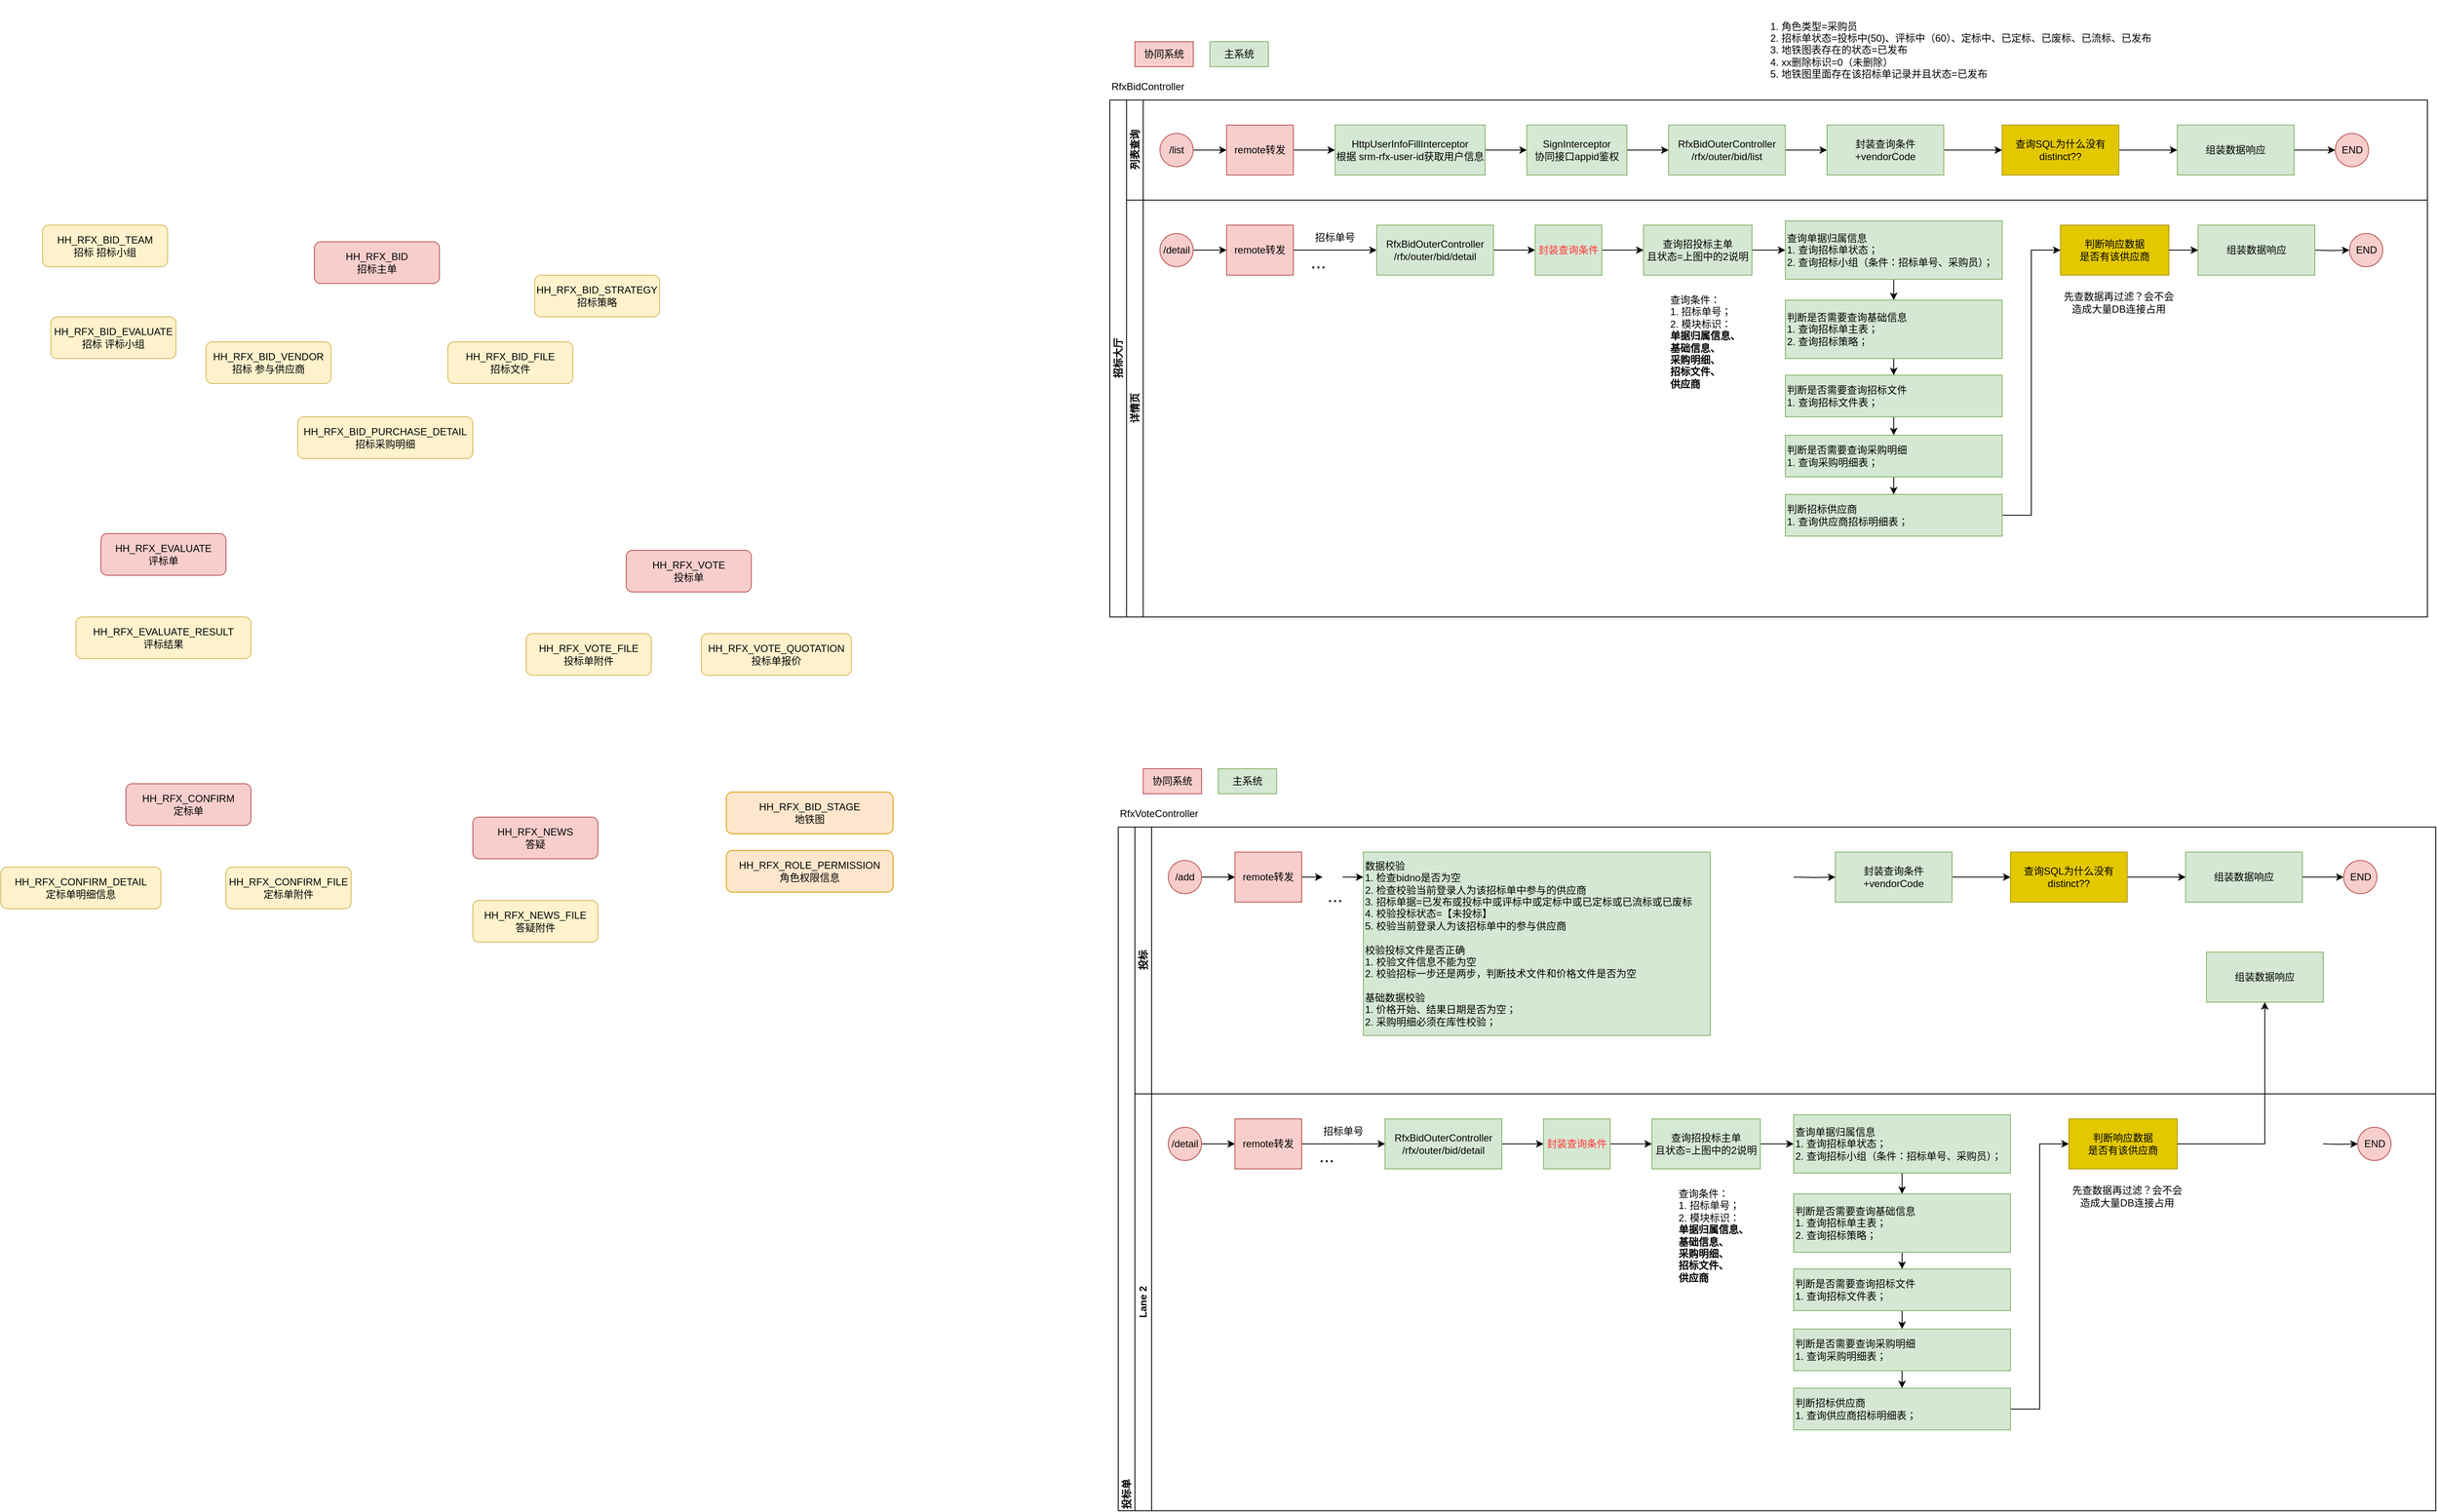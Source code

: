 <mxfile version="24.8.6">
  <diagram id="prtHgNgQTEPvFCAcTncT" name="Page-1">
    <mxGraphModel dx="2631" dy="569" grid="1" gridSize="10" guides="1" tooltips="1" connect="1" arrows="1" fold="1" page="1" pageScale="1" pageWidth="827" pageHeight="1169" math="0" shadow="0">
      <root>
        <mxCell id="0" />
        <mxCell id="1" parent="0" />
        <mxCell id="dNxyNK7c78bLwvsdeMH5-19" value="招标大厅" style="swimlane;html=1;childLayout=stackLayout;resizeParent=1;resizeParentMax=0;horizontal=0;startSize=20;horizontalStack=0;" parent="1" vertex="1">
          <mxGeometry x="120" y="120" width="1580" height="620" as="geometry" />
        </mxCell>
        <mxCell id="dNxyNK7c78bLwvsdeMH5-20" value="列表查询" style="swimlane;html=1;startSize=20;horizontal=0;align=center;" parent="dNxyNK7c78bLwvsdeMH5-19" vertex="1">
          <mxGeometry x="20" width="1560" height="120" as="geometry" />
        </mxCell>
        <mxCell id="dNxyNK7c78bLwvsdeMH5-25" value="" style="edgeStyle=orthogonalEdgeStyle;rounded=0;orthogonalLoop=1;jettySize=auto;html=1;" parent="dNxyNK7c78bLwvsdeMH5-20" source="dNxyNK7c78bLwvsdeMH5-23" target="dNxyNK7c78bLwvsdeMH5-24" edge="1">
          <mxGeometry relative="1" as="geometry" />
        </mxCell>
        <mxCell id="dNxyNK7c78bLwvsdeMH5-23" value="/list" style="ellipse;whiteSpace=wrap;html=1;fillColor=#f8cecc;strokeColor=#b85450;" parent="dNxyNK7c78bLwvsdeMH5-20" vertex="1">
          <mxGeometry x="40" y="40" width="40" height="40" as="geometry" />
        </mxCell>
        <mxCell id="eU4avIr93L6JoO_hdqMd-41" value="" style="edgeStyle=orthogonalEdgeStyle;rounded=0;orthogonalLoop=1;jettySize=auto;html=1;" edge="1" parent="dNxyNK7c78bLwvsdeMH5-20" source="dNxyNK7c78bLwvsdeMH5-24" target="eU4avIr93L6JoO_hdqMd-8">
          <mxGeometry relative="1" as="geometry" />
        </mxCell>
        <mxCell id="dNxyNK7c78bLwvsdeMH5-24" value="remote转发" style="rounded=0;whiteSpace=wrap;html=1;fontFamily=Helvetica;fontSize=12;align=center;fillColor=#f8cecc;strokeColor=#b85450;" parent="dNxyNK7c78bLwvsdeMH5-20" vertex="1">
          <mxGeometry x="120" y="30" width="80" height="60" as="geometry" />
        </mxCell>
        <mxCell id="eU4avIr93L6JoO_hdqMd-43" value="" style="edgeStyle=orthogonalEdgeStyle;rounded=0;orthogonalLoop=1;jettySize=auto;html=1;" edge="1" parent="dNxyNK7c78bLwvsdeMH5-20" source="dNxyNK7c78bLwvsdeMH5-30" target="eU4avIr93L6JoO_hdqMd-7">
          <mxGeometry relative="1" as="geometry" />
        </mxCell>
        <mxCell id="dNxyNK7c78bLwvsdeMH5-30" value="SignInterceptor&lt;div&gt;协同接口appid鉴权&lt;/div&gt;" style="rounded=0;html=1;fontFamily=Helvetica;fontSize=12;align=center;fillColor=#d5e8d4;strokeColor=#82b366;whiteSpace=wrap;" parent="dNxyNK7c78bLwvsdeMH5-20" vertex="1">
          <mxGeometry x="480" y="30" width="120" height="60" as="geometry" />
        </mxCell>
        <mxCell id="eU4avIr93L6JoO_hdqMd-42" value="" style="edgeStyle=orthogonalEdgeStyle;rounded=0;orthogonalLoop=1;jettySize=auto;html=1;" edge="1" parent="dNxyNK7c78bLwvsdeMH5-20" source="eU4avIr93L6JoO_hdqMd-8" target="dNxyNK7c78bLwvsdeMH5-30">
          <mxGeometry relative="1" as="geometry" />
        </mxCell>
        <mxCell id="eU4avIr93L6JoO_hdqMd-8" value="HttpUserInfoFillInterceptor&lt;br&gt;根据 srm-rfx-user-id获取用户信息" style="rounded=0;html=1;fontFamily=Helvetica;fontSize=12;align=center;fillColor=#d5e8d4;strokeColor=#82b366;whiteSpace=wrap;" vertex="1" parent="dNxyNK7c78bLwvsdeMH5-20">
          <mxGeometry x="250" y="30" width="180" height="60" as="geometry" />
        </mxCell>
        <mxCell id="eU4avIr93L6JoO_hdqMd-44" value="" style="edgeStyle=orthogonalEdgeStyle;rounded=0;orthogonalLoop=1;jettySize=auto;html=1;" edge="1" parent="dNxyNK7c78bLwvsdeMH5-20" source="eU4avIr93L6JoO_hdqMd-7" target="eU4avIr93L6JoO_hdqMd-37">
          <mxGeometry relative="1" as="geometry" />
        </mxCell>
        <mxCell id="eU4avIr93L6JoO_hdqMd-7" value="&lt;div&gt;RfxBidOuterController&lt;br&gt;&lt;/div&gt;/rfx/outer&lt;span style=&quot;background-color: initial;&quot;&gt;/bid/list&lt;/span&gt;" style="rounded=0;html=1;fontFamily=Helvetica;fontSize=12;align=center;fillColor=#d5e8d4;strokeColor=#82b366;whiteSpace=wrap;" vertex="1" parent="dNxyNK7c78bLwvsdeMH5-20">
          <mxGeometry x="650" y="30" width="140" height="60" as="geometry" />
        </mxCell>
        <mxCell id="eU4avIr93L6JoO_hdqMd-76" value="" style="edgeStyle=orthogonalEdgeStyle;rounded=0;orthogonalLoop=1;jettySize=auto;html=1;" edge="1" parent="dNxyNK7c78bLwvsdeMH5-20" source="eU4avIr93L6JoO_hdqMd-37" target="eU4avIr93L6JoO_hdqMd-75">
          <mxGeometry relative="1" as="geometry" />
        </mxCell>
        <mxCell id="eU4avIr93L6JoO_hdqMd-37" value="封装查询条件+vendorCode" style="rounded=0;html=1;fontFamily=Helvetica;fontSize=12;align=center;fillColor=#d5e8d4;strokeColor=#82b366;whiteSpace=wrap;" vertex="1" parent="dNxyNK7c78bLwvsdeMH5-20">
          <mxGeometry x="840" y="30" width="140" height="60" as="geometry" />
        </mxCell>
        <mxCell id="eU4avIr93L6JoO_hdqMd-47" value="" style="edgeStyle=orthogonalEdgeStyle;rounded=0;orthogonalLoop=1;jettySize=auto;html=1;" edge="1" parent="dNxyNK7c78bLwvsdeMH5-20" source="eU4avIr93L6JoO_hdqMd-40" target="eU4avIr93L6JoO_hdqMd-46">
          <mxGeometry relative="1" as="geometry" />
        </mxCell>
        <mxCell id="eU4avIr93L6JoO_hdqMd-40" value="组装数据响应" style="rounded=0;html=1;fontFamily=Helvetica;fontSize=12;align=center;fillColor=#d5e8d4;strokeColor=#82b366;whiteSpace=wrap;" vertex="1" parent="dNxyNK7c78bLwvsdeMH5-20">
          <mxGeometry x="1260" y="30" width="140" height="60" as="geometry" />
        </mxCell>
        <mxCell id="eU4avIr93L6JoO_hdqMd-46" value="END" style="ellipse;whiteSpace=wrap;html=1;fillColor=#f8cecc;strokeColor=#b85450;" vertex="1" parent="dNxyNK7c78bLwvsdeMH5-20">
          <mxGeometry x="1449.5" y="40" width="40" height="40" as="geometry" />
        </mxCell>
        <mxCell id="eU4avIr93L6JoO_hdqMd-77" value="" style="edgeStyle=orthogonalEdgeStyle;rounded=0;orthogonalLoop=1;jettySize=auto;html=1;" edge="1" parent="dNxyNK7c78bLwvsdeMH5-20" source="eU4avIr93L6JoO_hdqMd-75" target="eU4avIr93L6JoO_hdqMd-40">
          <mxGeometry relative="1" as="geometry" />
        </mxCell>
        <mxCell id="eU4avIr93L6JoO_hdqMd-75" value="查询SQL为什么没有&lt;div&gt;distinct??&lt;/div&gt;" style="rounded=0;html=1;fontFamily=Helvetica;fontSize=12;align=center;fillColor=#e3c800;strokeColor=#B09500;whiteSpace=wrap;fontColor=#000000;" vertex="1" parent="dNxyNK7c78bLwvsdeMH5-20">
          <mxGeometry x="1050" y="30" width="140" height="60" as="geometry" />
        </mxCell>
        <mxCell id="dNxyNK7c78bLwvsdeMH5-21" value="详情页" style="swimlane;html=1;startSize=20;horizontal=0;" parent="dNxyNK7c78bLwvsdeMH5-19" vertex="1">
          <mxGeometry x="20" y="120" width="1560" height="500" as="geometry" />
        </mxCell>
        <mxCell id="eU4avIr93L6JoO_hdqMd-10" value="" style="edgeStyle=orthogonalEdgeStyle;rounded=0;orthogonalLoop=1;jettySize=auto;html=1;" edge="1" parent="dNxyNK7c78bLwvsdeMH5-21" source="eU4avIr93L6JoO_hdqMd-11" target="eU4avIr93L6JoO_hdqMd-12">
          <mxGeometry relative="1" as="geometry" />
        </mxCell>
        <mxCell id="eU4avIr93L6JoO_hdqMd-11" value="/detail" style="ellipse;whiteSpace=wrap;html=1;fillColor=#f8cecc;strokeColor=#b85450;" vertex="1" parent="dNxyNK7c78bLwvsdeMH5-21">
          <mxGeometry x="40" y="40" width="40" height="40" as="geometry" />
        </mxCell>
        <mxCell id="eU4avIr93L6JoO_hdqMd-52" value="" style="edgeStyle=orthogonalEdgeStyle;rounded=0;orthogonalLoop=1;jettySize=auto;html=1;" edge="1" parent="dNxyNK7c78bLwvsdeMH5-21" source="eU4avIr93L6JoO_hdqMd-12" target="eU4avIr93L6JoO_hdqMd-51">
          <mxGeometry relative="1" as="geometry" />
        </mxCell>
        <mxCell id="eU4avIr93L6JoO_hdqMd-12" value="remote转发" style="rounded=0;whiteSpace=wrap;html=1;fontFamily=Helvetica;fontSize=12;align=center;fillColor=#f8cecc;strokeColor=#b85450;" vertex="1" parent="dNxyNK7c78bLwvsdeMH5-21">
          <mxGeometry x="120" y="30" width="80" height="60" as="geometry" />
        </mxCell>
        <mxCell id="eU4avIr93L6JoO_hdqMd-56" value="" style="edgeStyle=orthogonalEdgeStyle;rounded=0;orthogonalLoop=1;jettySize=auto;html=1;" edge="1" parent="dNxyNK7c78bLwvsdeMH5-21" source="eU4avIr93L6JoO_hdqMd-51" target="eU4avIr93L6JoO_hdqMd-55">
          <mxGeometry relative="1" as="geometry" />
        </mxCell>
        <mxCell id="eU4avIr93L6JoO_hdqMd-51" value="&lt;div&gt;RfxBidOuterController&lt;br&gt;&lt;/div&gt;/rfx/outer&lt;span style=&quot;background-color: initial;&quot;&gt;/bid/&lt;/span&gt;detail" style="rounded=0;html=1;fontFamily=Helvetica;fontSize=12;align=center;fillColor=#d5e8d4;strokeColor=#82b366;whiteSpace=wrap;" vertex="1" parent="dNxyNK7c78bLwvsdeMH5-21">
          <mxGeometry x="300" y="30" width="140" height="60" as="geometry" />
        </mxCell>
        <mxCell id="eU4avIr93L6JoO_hdqMd-49" value="&lt;font style=&quot;font-size: 22px;&quot;&gt;...&lt;/font&gt;" style="text;html=1;align=center;verticalAlign=middle;whiteSpace=wrap;rounded=0;" vertex="1" parent="dNxyNK7c78bLwvsdeMH5-21">
          <mxGeometry x="200" y="60" width="60" height="30" as="geometry" />
        </mxCell>
        <mxCell id="eU4avIr93L6JoO_hdqMd-54" value="招标单号" style="text;html=1;align=center;verticalAlign=middle;whiteSpace=wrap;rounded=0;" vertex="1" parent="dNxyNK7c78bLwvsdeMH5-21">
          <mxGeometry x="220" y="30" width="60" height="30" as="geometry" />
        </mxCell>
        <mxCell id="eU4avIr93L6JoO_hdqMd-59" value="" style="edgeStyle=orthogonalEdgeStyle;rounded=0;orthogonalLoop=1;jettySize=auto;html=1;" edge="1" parent="dNxyNK7c78bLwvsdeMH5-21" source="eU4avIr93L6JoO_hdqMd-55" target="eU4avIr93L6JoO_hdqMd-58">
          <mxGeometry relative="1" as="geometry" />
        </mxCell>
        <mxCell id="eU4avIr93L6JoO_hdqMd-55" value="&lt;font color=&quot;#ff3333&quot;&gt;封装查询条件&lt;/font&gt;" style="rounded=0;html=1;fontFamily=Helvetica;fontSize=12;align=center;fillColor=#d5e8d4;strokeColor=#82b366;whiteSpace=wrap;" vertex="1" parent="dNxyNK7c78bLwvsdeMH5-21">
          <mxGeometry x="490" y="30" width="80" height="60" as="geometry" />
        </mxCell>
        <mxCell id="eU4avIr93L6JoO_hdqMd-57" value="查询条件：&lt;div&gt;1. 招标单号；&lt;/div&gt;&lt;div style=&quot;&quot;&gt;2. 模块标识：&lt;/div&gt;&lt;div style=&quot;&quot;&gt;&lt;b&gt;单据归属信息、&lt;/b&gt;&lt;/div&gt;&lt;div style=&quot;&quot;&gt;&lt;b&gt;基础信息、&lt;/b&gt;&lt;/div&gt;&lt;div style=&quot;&quot;&gt;&lt;b&gt;采购明细、&lt;/b&gt;&lt;/div&gt;&lt;div style=&quot;&quot;&gt;&lt;b&gt;招标文件、&lt;/b&gt;&lt;/div&gt;&lt;div style=&quot;&quot;&gt;&lt;b&gt;供应商&lt;/b&gt;&lt;/div&gt;" style="text;html=1;align=left;verticalAlign=middle;whiteSpace=wrap;rounded=0;" vertex="1" parent="dNxyNK7c78bLwvsdeMH5-21">
          <mxGeometry x="650" y="110" width="120" height="120" as="geometry" />
        </mxCell>
        <mxCell id="eU4avIr93L6JoO_hdqMd-74" value="" style="edgeStyle=orthogonalEdgeStyle;rounded=0;orthogonalLoop=1;jettySize=auto;html=1;" edge="1" parent="dNxyNK7c78bLwvsdeMH5-21" source="eU4avIr93L6JoO_hdqMd-58" target="eU4avIr93L6JoO_hdqMd-73">
          <mxGeometry relative="1" as="geometry" />
        </mxCell>
        <mxCell id="eU4avIr93L6JoO_hdqMd-58" value="查询招投标主单&lt;br&gt;且状态=上图中的2说明" style="rounded=0;html=1;fontFamily=Helvetica;fontSize=12;align=center;fillColor=#d5e8d4;strokeColor=#82b366;whiteSpace=wrap;" vertex="1" parent="dNxyNK7c78bLwvsdeMH5-21">
          <mxGeometry x="620" y="30" width="130" height="60" as="geometry" />
        </mxCell>
        <mxCell id="eU4avIr93L6JoO_hdqMd-79" value="" style="edgeStyle=orthogonalEdgeStyle;rounded=0;orthogonalLoop=1;jettySize=auto;html=1;" edge="1" parent="dNxyNK7c78bLwvsdeMH5-21" source="eU4avIr93L6JoO_hdqMd-73" target="eU4avIr93L6JoO_hdqMd-78">
          <mxGeometry relative="1" as="geometry" />
        </mxCell>
        <mxCell id="eU4avIr93L6JoO_hdqMd-73" value="查询单据归属信息&lt;div&gt;1. 查询招标单状态；&lt;/div&gt;&lt;div&gt;2. 查询招标小组（条件：招标单号、采购员）；&lt;/div&gt;" style="rounded=0;html=1;fontFamily=Helvetica;fontSize=12;align=left;fillColor=#d5e8d4;strokeColor=#82b366;whiteSpace=wrap;" vertex="1" parent="dNxyNK7c78bLwvsdeMH5-21">
          <mxGeometry x="790" y="25" width="260" height="70" as="geometry" />
        </mxCell>
        <mxCell id="eU4avIr93L6JoO_hdqMd-81" value="" style="edgeStyle=orthogonalEdgeStyle;rounded=0;orthogonalLoop=1;jettySize=auto;html=1;" edge="1" parent="dNxyNK7c78bLwvsdeMH5-21" source="eU4avIr93L6JoO_hdqMd-78" target="eU4avIr93L6JoO_hdqMd-80">
          <mxGeometry relative="1" as="geometry" />
        </mxCell>
        <mxCell id="eU4avIr93L6JoO_hdqMd-78" value="&lt;div&gt;判断是否需要查询基础信息&lt;br&gt;&lt;/div&gt;&lt;div style=&quot;&quot;&gt;1. 查询招标单主表；&lt;/div&gt;&lt;div style=&quot;&quot;&gt;2. 查询招标策略；&lt;/div&gt;" style="rounded=0;html=1;fontFamily=Helvetica;fontSize=12;align=left;fillColor=#d5e8d4;strokeColor=#82b366;whiteSpace=wrap;" vertex="1" parent="dNxyNK7c78bLwvsdeMH5-21">
          <mxGeometry x="790" y="120" width="260" height="70" as="geometry" />
        </mxCell>
        <mxCell id="eU4avIr93L6JoO_hdqMd-83" value="" style="edgeStyle=orthogonalEdgeStyle;rounded=0;orthogonalLoop=1;jettySize=auto;html=1;" edge="1" parent="dNxyNK7c78bLwvsdeMH5-21" source="eU4avIr93L6JoO_hdqMd-80" target="eU4avIr93L6JoO_hdqMd-82">
          <mxGeometry relative="1" as="geometry" />
        </mxCell>
        <mxCell id="eU4avIr93L6JoO_hdqMd-80" value="&lt;div&gt;&lt;span style=&quot;background-color: initial;&quot;&gt;判断是否需要查询招标文件&lt;/span&gt;&lt;/div&gt;&lt;div&gt;&lt;span style=&quot;background-color: initial;&quot;&gt;1. 查询招标文件表；&lt;/span&gt;&lt;/div&gt;" style="rounded=0;html=1;fontFamily=Helvetica;fontSize=12;align=left;fillColor=#d5e8d4;strokeColor=#82b366;whiteSpace=wrap;" vertex="1" parent="dNxyNK7c78bLwvsdeMH5-21">
          <mxGeometry x="790" y="210" width="260" height="50" as="geometry" />
        </mxCell>
        <mxCell id="eU4avIr93L6JoO_hdqMd-85" value="" style="edgeStyle=orthogonalEdgeStyle;rounded=0;orthogonalLoop=1;jettySize=auto;html=1;" edge="1" parent="dNxyNK7c78bLwvsdeMH5-21" source="eU4avIr93L6JoO_hdqMd-82" target="eU4avIr93L6JoO_hdqMd-84">
          <mxGeometry relative="1" as="geometry" />
        </mxCell>
        <mxCell id="eU4avIr93L6JoO_hdqMd-82" value="&lt;div&gt;&lt;span style=&quot;background-color: initial;&quot;&gt;判断是否需要查询采购明细&lt;/span&gt;&lt;/div&gt;&lt;div&gt;&lt;span style=&quot;background-color: initial;&quot;&gt;1. 查询采购明细表；&lt;/span&gt;&lt;br&gt;&lt;/div&gt;" style="rounded=0;html=1;fontFamily=Helvetica;fontSize=12;align=left;fillColor=#d5e8d4;strokeColor=#82b366;whiteSpace=wrap;" vertex="1" parent="dNxyNK7c78bLwvsdeMH5-21">
          <mxGeometry x="790" y="282" width="260" height="50" as="geometry" />
        </mxCell>
        <mxCell id="eU4avIr93L6JoO_hdqMd-88" value="" style="edgeStyle=orthogonalEdgeStyle;rounded=0;orthogonalLoop=1;jettySize=auto;html=1;entryX=0;entryY=0.5;entryDx=0;entryDy=0;" edge="1" parent="dNxyNK7c78bLwvsdeMH5-21" source="eU4avIr93L6JoO_hdqMd-84" target="eU4avIr93L6JoO_hdqMd-86">
          <mxGeometry relative="1" as="geometry">
            <mxPoint x="1130" y="378" as="targetPoint" />
          </mxGeometry>
        </mxCell>
        <mxCell id="eU4avIr93L6JoO_hdqMd-84" value="&lt;div&gt;&lt;span style=&quot;background-color: initial;&quot;&gt;判断招标&lt;/span&gt;&lt;span style=&quot;background-color: initial;&quot;&gt;供应商&lt;/span&gt;&lt;/div&gt;&lt;div&gt;&lt;span style=&quot;background-color: initial;&quot;&gt;1. 查询供应商招标明细表；&lt;/span&gt;&lt;/div&gt;" style="rounded=0;html=1;fontFamily=Helvetica;fontSize=12;align=left;fillColor=#d5e8d4;strokeColor=#82b366;whiteSpace=wrap;" vertex="1" parent="dNxyNK7c78bLwvsdeMH5-21">
          <mxGeometry x="790" y="353" width="260" height="50" as="geometry" />
        </mxCell>
        <mxCell id="eU4avIr93L6JoO_hdqMd-86" value="判断响应数据&lt;div&gt;是否有该供应商&lt;/div&gt;" style="rounded=0;html=1;fontFamily=Helvetica;fontSize=12;align=center;fillColor=#e3c800;strokeColor=#B09500;whiteSpace=wrap;fontColor=#000000;" vertex="1" parent="dNxyNK7c78bLwvsdeMH5-21">
          <mxGeometry x="1120" y="30" width="130" height="60" as="geometry" />
        </mxCell>
        <mxCell id="eU4avIr93L6JoO_hdqMd-89" value="先查数据再过滤？会不会造成大量DB连接占用" style="text;html=1;align=center;verticalAlign=middle;whiteSpace=wrap;rounded=0;" vertex="1" parent="dNxyNK7c78bLwvsdeMH5-21">
          <mxGeometry x="1120" y="95" width="140" height="55" as="geometry" />
        </mxCell>
        <mxCell id="eU4avIr93L6JoO_hdqMd-92" value="" style="edgeStyle=orthogonalEdgeStyle;rounded=0;orthogonalLoop=1;jettySize=auto;html=1;" edge="1" parent="dNxyNK7c78bLwvsdeMH5-21" target="eU4avIr93L6JoO_hdqMd-93">
          <mxGeometry relative="1" as="geometry">
            <mxPoint x="1425" y="60" as="sourcePoint" />
          </mxGeometry>
        </mxCell>
        <mxCell id="eU4avIr93L6JoO_hdqMd-93" value="END" style="ellipse;whiteSpace=wrap;html=1;fillColor=#f8cecc;strokeColor=#b85450;" vertex="1" parent="dNxyNK7c78bLwvsdeMH5-21">
          <mxGeometry x="1466.5" y="40" width="40" height="40" as="geometry" />
        </mxCell>
        <mxCell id="eU4avIr93L6JoO_hdqMd-5" value="协同系统" style="rounded=0;whiteSpace=wrap;html=1;fillColor=#f8cecc;strokeColor=#b85450;" vertex="1" parent="1">
          <mxGeometry x="150" y="50" width="70" height="30" as="geometry" />
        </mxCell>
        <mxCell id="eU4avIr93L6JoO_hdqMd-6" value="主系统" style="rounded=0;whiteSpace=wrap;html=1;fillColor=#d5e8d4;strokeColor=#82b366;" vertex="1" parent="1">
          <mxGeometry x="240" y="50" width="70" height="30" as="geometry" />
        </mxCell>
        <mxCell id="eU4avIr93L6JoO_hdqMd-14" value="HH_RFX_BID&lt;br&gt;招标主单" style="rounded=1;whiteSpace=wrap;html=1;fillColor=#f8cecc;strokeColor=#b85450;" vertex="1" parent="1">
          <mxGeometry x="-834" y="290" width="150" height="50" as="geometry" />
        </mxCell>
        <mxCell id="eU4avIr93L6JoO_hdqMd-15" value="HH_RFX_BID_EVALUATE&lt;br&gt;招标 评标小组" style="rounded=1;whiteSpace=wrap;html=1;fillColor=#fff2cc;strokeColor=#d6b656;" vertex="1" parent="1">
          <mxGeometry x="-1150" y="380" width="150" height="50" as="geometry" />
        </mxCell>
        <mxCell id="eU4avIr93L6JoO_hdqMd-16" value="HH_RFX_BID_FILE&lt;br&gt;招标文件" style="rounded=1;whiteSpace=wrap;html=1;fillColor=#fff2cc;strokeColor=#d6b656;" vertex="1" parent="1">
          <mxGeometry x="-674" y="410" width="150" height="50" as="geometry" />
        </mxCell>
        <mxCell id="eU4avIr93L6JoO_hdqMd-17" value="HH_RFX_BID_PURCHASE_DETAIL&lt;br&gt;招标采购明细" style="rounded=1;whiteSpace=wrap;html=1;fillColor=#fff2cc;strokeColor=#d6b656;" vertex="1" parent="1">
          <mxGeometry x="-854" y="500" width="210" height="50" as="geometry" />
        </mxCell>
        <mxCell id="eU4avIr93L6JoO_hdqMd-18" value="HH_RFX_BID_STRATEGY&lt;br&gt;招标策略" style="rounded=1;whiteSpace=wrap;html=1;fillColor=#fff2cc;strokeColor=#d6b656;" vertex="1" parent="1">
          <mxGeometry x="-570" y="330" width="150" height="50" as="geometry" />
        </mxCell>
        <mxCell id="eU4avIr93L6JoO_hdqMd-19" value="HH_RFX_BID_TEAM&lt;br&gt;招标 招标小组" style="rounded=1;whiteSpace=wrap;html=1;fillColor=#fff2cc;strokeColor=#d6b656;" vertex="1" parent="1">
          <mxGeometry x="-1160" y="270" width="150" height="50" as="geometry" />
        </mxCell>
        <mxCell id="eU4avIr93L6JoO_hdqMd-21" value="HH_RFX_BID_VENDOR&lt;br&gt;招标 参与供应商" style="rounded=1;whiteSpace=wrap;html=1;fillColor=#fff2cc;strokeColor=#d6b656;" vertex="1" parent="1">
          <mxGeometry x="-964" y="410" width="150" height="50" as="geometry" />
        </mxCell>
        <mxCell id="eU4avIr93L6JoO_hdqMd-22" value="HH_RFX_CONFIRM&lt;br&gt;定标单" style="rounded=1;whiteSpace=wrap;html=1;fillColor=#f8cecc;strokeColor=#b85450;" vertex="1" parent="1">
          <mxGeometry x="-1060" y="940" width="150" height="50" as="geometry" />
        </mxCell>
        <mxCell id="eU4avIr93L6JoO_hdqMd-23" value="HH_RFX_CONFIRM_FILE&lt;div&gt;定标单附件&lt;/div&gt;" style="rounded=1;whiteSpace=wrap;html=1;fillColor=#fff2cc;strokeColor=#d6b656;" vertex="1" parent="1">
          <mxGeometry x="-940" y="1040" width="150" height="50" as="geometry" />
        </mxCell>
        <mxCell id="eU4avIr93L6JoO_hdqMd-24" value="HH_RFX_NEWS&lt;div&gt;答疑&lt;/div&gt;" style="rounded=1;whiteSpace=wrap;html=1;fillColor=#f8cecc;strokeColor=#b85450;" vertex="1" parent="1">
          <mxGeometry x="-644" y="980" width="150" height="50" as="geometry" />
        </mxCell>
        <mxCell id="eU4avIr93L6JoO_hdqMd-26" value="HH_RFX_NEWS_FILE&lt;br&gt;答疑附件" style="rounded=1;whiteSpace=wrap;html=1;fillColor=#fff2cc;strokeColor=#d6b656;" vertex="1" parent="1">
          <mxGeometry x="-644" y="1080" width="150" height="50" as="geometry" />
        </mxCell>
        <mxCell id="eU4avIr93L6JoO_hdqMd-27" value="HH_RFX_CONFIRM_DETAIL&lt;div&gt;定标单明细信息&lt;/div&gt;" style="rounded=1;whiteSpace=wrap;html=1;fillColor=#fff2cc;strokeColor=#d6b656;" vertex="1" parent="1">
          <mxGeometry x="-1210" y="1040" width="192" height="50" as="geometry" />
        </mxCell>
        <mxCell id="eU4avIr93L6JoO_hdqMd-30" value="HH_RFX_VOTE&lt;div&gt;投标单&lt;/div&gt;" style="rounded=1;whiteSpace=wrap;html=1;fillColor=#f8cecc;strokeColor=#b85450;" vertex="1" parent="1">
          <mxGeometry x="-460" y="660" width="150" height="50" as="geometry" />
        </mxCell>
        <mxCell id="eU4avIr93L6JoO_hdqMd-31" value="HH_RFX_ROLE_PERMISSION&lt;br&gt;角色权限信息" style="rounded=1;whiteSpace=wrap;html=1;fillColor=#ffe6cc;strokeColor=#d79b00;" vertex="1" parent="1">
          <mxGeometry x="-340" y="1020" width="200" height="50" as="geometry" />
        </mxCell>
        <mxCell id="eU4avIr93L6JoO_hdqMd-33" value="HH_RFX_VOTE_FILE&lt;br&gt;投标单附件" style="rounded=1;whiteSpace=wrap;html=1;fillColor=#fff2cc;strokeColor=#d6b656;" vertex="1" parent="1">
          <mxGeometry x="-580" y="760" width="150" height="50" as="geometry" />
        </mxCell>
        <mxCell id="eU4avIr93L6JoO_hdqMd-34" value="HH_RFX_VOTE_QUOTATION&lt;br&gt;投标单报价" style="rounded=1;whiteSpace=wrap;html=1;fillColor=#fff2cc;strokeColor=#d6b656;" vertex="1" parent="1">
          <mxGeometry x="-370" y="760" width="180" height="50" as="geometry" />
        </mxCell>
        <mxCell id="eU4avIr93L6JoO_hdqMd-35" value="HH_RFX_EVALUATE_RESULT&lt;br&gt;&lt;div&gt;评标结果&lt;/div&gt;" style="rounded=1;whiteSpace=wrap;html=1;fillColor=#fff2cc;strokeColor=#d6b656;" vertex="1" parent="1">
          <mxGeometry x="-1120" y="740" width="210" height="50" as="geometry" />
        </mxCell>
        <mxCell id="eU4avIr93L6JoO_hdqMd-36" value="HH_RFX_EVALUATE&lt;br&gt;评标单" style="rounded=1;whiteSpace=wrap;html=1;fillColor=#f8cecc;strokeColor=#b85450;" vertex="1" parent="1">
          <mxGeometry x="-1090" y="640" width="150" height="50" as="geometry" />
        </mxCell>
        <mxCell id="eU4avIr93L6JoO_hdqMd-38" value="1. 角色类型=采购员&lt;div style=&quot;&quot;&gt;2. 招标单状态=投标中(50)、评标中（60）、定标中、已定标、已废标、已流标、已发布&lt;/div&gt;&lt;div style=&quot;&quot;&gt;3.&amp;nbsp;地铁图表存在的状态=已发布&lt;/div&gt;&lt;div style=&quot;&quot;&gt;4. xx删除标识=0（未删除）&lt;/div&gt;&lt;div style=&quot;cursor: wait;&quot;&gt;5. 地铁图里面存在该招标单记录并且状态=已发布&lt;/div&gt;" style="text;html=1;align=left;verticalAlign=middle;whiteSpace=wrap;rounded=0;" vertex="1" parent="1">
          <mxGeometry x="910" width="460" height="120" as="geometry" />
        </mxCell>
        <mxCell id="eU4avIr93L6JoO_hdqMd-39" value="HH_RFX_BID_STAGE&lt;br&gt;地铁图" style="rounded=1;whiteSpace=wrap;html=1;fillColor=#ffe6cc;strokeColor=#d79b00;" vertex="1" parent="1">
          <mxGeometry x="-340" y="950" width="200" height="50" as="geometry" />
        </mxCell>
        <mxCell id="eU4avIr93L6JoO_hdqMd-90" value="组装数据响应" style="rounded=0;html=1;fontFamily=Helvetica;fontSize=12;align=center;fillColor=#d5e8d4;strokeColor=#82b366;whiteSpace=wrap;" vertex="1" parent="1">
          <mxGeometry x="1425" y="270" width="140" height="60" as="geometry" />
        </mxCell>
        <mxCell id="eU4avIr93L6JoO_hdqMd-91" value="" style="edgeStyle=orthogonalEdgeStyle;rounded=0;orthogonalLoop=1;jettySize=auto;html=1;" edge="1" parent="1" source="eU4avIr93L6JoO_hdqMd-86" target="eU4avIr93L6JoO_hdqMd-90">
          <mxGeometry relative="1" as="geometry" />
        </mxCell>
        <mxCell id="eU4avIr93L6JoO_hdqMd-94" value="投标单" style="swimlane;html=1;childLayout=stackLayout;resizeParent=1;resizeParentMax=0;horizontal=0;startSize=20;horizontalStack=0;align=left;" vertex="1" parent="1">
          <mxGeometry x="130" y="992" width="1580" height="820" as="geometry" />
        </mxCell>
        <mxCell id="eU4avIr93L6JoO_hdqMd-95" value="投标" style="swimlane;html=1;startSize=20;horizontal=0;align=center;" vertex="1" parent="eU4avIr93L6JoO_hdqMd-94">
          <mxGeometry x="20" width="1560" height="320" as="geometry" />
        </mxCell>
        <mxCell id="eU4avIr93L6JoO_hdqMd-96" value="" style="edgeStyle=orthogonalEdgeStyle;rounded=0;orthogonalLoop=1;jettySize=auto;html=1;" edge="1" parent="eU4avIr93L6JoO_hdqMd-95" source="eU4avIr93L6JoO_hdqMd-97" target="eU4avIr93L6JoO_hdqMd-99">
          <mxGeometry relative="1" as="geometry" />
        </mxCell>
        <mxCell id="eU4avIr93L6JoO_hdqMd-97" value="/add" style="ellipse;whiteSpace=wrap;html=1;fillColor=#f8cecc;strokeColor=#b85450;" vertex="1" parent="eU4avIr93L6JoO_hdqMd-95">
          <mxGeometry x="40" y="40" width="40" height="40" as="geometry" />
        </mxCell>
        <mxCell id="eU4avIr93L6JoO_hdqMd-98" value="" style="edgeStyle=orthogonalEdgeStyle;rounded=0;orthogonalLoop=1;jettySize=auto;html=1;" edge="1" parent="eU4avIr93L6JoO_hdqMd-95" source="eU4avIr93L6JoO_hdqMd-99">
          <mxGeometry relative="1" as="geometry">
            <mxPoint x="225" y="60" as="targetPoint" />
          </mxGeometry>
        </mxCell>
        <mxCell id="eU4avIr93L6JoO_hdqMd-99" value="remote转发" style="rounded=0;whiteSpace=wrap;html=1;fontFamily=Helvetica;fontSize=12;align=center;fillColor=#f8cecc;strokeColor=#b85450;" vertex="1" parent="eU4avIr93L6JoO_hdqMd-95">
          <mxGeometry x="120" y="30" width="80" height="60" as="geometry" />
        </mxCell>
        <mxCell id="eU4avIr93L6JoO_hdqMd-101" value="数据校验&lt;div&gt;1. 检查bidno是否为空&lt;/div&gt;&lt;div&gt;2. 检查校验当前登录人为该招标单中参与的供应商&lt;/div&gt;&lt;div&gt;3.&amp;nbsp;招标单据=已发布或投标中或评标中或定标中或已定标或已流标或已废标&lt;/div&gt;&lt;div&gt;4.&amp;nbsp;校验投标状态=【未投标】&lt;/div&gt;&lt;div&gt;5.&amp;nbsp;校验当前登录人为该招标单中的参与供应商&lt;/div&gt;&lt;div&gt;&lt;br&gt;&lt;/div&gt;&lt;div&gt;校验投标文件是否正确&lt;/div&gt;&lt;div&gt;1. 校验文件信息不能为空&lt;/div&gt;&lt;div&gt;2. 校验招标一步还是两步，判断技术文件和价格文件是否为空&lt;/div&gt;&lt;div&gt;&lt;br&gt;&lt;/div&gt;&lt;div&gt;基础数据校验&lt;/div&gt;&lt;div&gt;1. 价格开始、结果日期是否为空；&lt;/div&gt;&lt;div&gt;2. 采购明细必须在库性校验；&lt;/div&gt;" style="rounded=0;html=1;fontFamily=Helvetica;fontSize=12;align=left;fillColor=#d5e8d4;strokeColor=#82b366;whiteSpace=wrap;" vertex="1" parent="eU4avIr93L6JoO_hdqMd-95">
          <mxGeometry x="274" y="30" width="416" height="220" as="geometry" />
        </mxCell>
        <mxCell id="eU4avIr93L6JoO_hdqMd-104" value="" style="edgeStyle=orthogonalEdgeStyle;rounded=0;orthogonalLoop=1;jettySize=auto;html=1;" edge="1" parent="eU4avIr93L6JoO_hdqMd-95" target="eU4avIr93L6JoO_hdqMd-107">
          <mxGeometry relative="1" as="geometry">
            <mxPoint x="790" y="60" as="sourcePoint" />
          </mxGeometry>
        </mxCell>
        <mxCell id="eU4avIr93L6JoO_hdqMd-106" value="" style="edgeStyle=orthogonalEdgeStyle;rounded=0;orthogonalLoop=1;jettySize=auto;html=1;" edge="1" parent="eU4avIr93L6JoO_hdqMd-95" source="eU4avIr93L6JoO_hdqMd-107" target="eU4avIr93L6JoO_hdqMd-112">
          <mxGeometry relative="1" as="geometry" />
        </mxCell>
        <mxCell id="eU4avIr93L6JoO_hdqMd-107" value="封装查询条件+vendorCode" style="rounded=0;html=1;fontFamily=Helvetica;fontSize=12;align=center;fillColor=#d5e8d4;strokeColor=#82b366;whiteSpace=wrap;" vertex="1" parent="eU4avIr93L6JoO_hdqMd-95">
          <mxGeometry x="840" y="30" width="140" height="60" as="geometry" />
        </mxCell>
        <mxCell id="eU4avIr93L6JoO_hdqMd-108" value="" style="edgeStyle=orthogonalEdgeStyle;rounded=0;orthogonalLoop=1;jettySize=auto;html=1;" edge="1" parent="eU4avIr93L6JoO_hdqMd-95" source="eU4avIr93L6JoO_hdqMd-109" target="eU4avIr93L6JoO_hdqMd-110">
          <mxGeometry relative="1" as="geometry" />
        </mxCell>
        <mxCell id="eU4avIr93L6JoO_hdqMd-109" value="组装数据响应" style="rounded=0;html=1;fontFamily=Helvetica;fontSize=12;align=center;fillColor=#d5e8d4;strokeColor=#82b366;whiteSpace=wrap;" vertex="1" parent="eU4avIr93L6JoO_hdqMd-95">
          <mxGeometry x="1260" y="30" width="140" height="60" as="geometry" />
        </mxCell>
        <mxCell id="eU4avIr93L6JoO_hdqMd-110" value="END" style="ellipse;whiteSpace=wrap;html=1;fillColor=#f8cecc;strokeColor=#b85450;" vertex="1" parent="eU4avIr93L6JoO_hdqMd-95">
          <mxGeometry x="1449.5" y="40" width="40" height="40" as="geometry" />
        </mxCell>
        <mxCell id="eU4avIr93L6JoO_hdqMd-111" value="" style="edgeStyle=orthogonalEdgeStyle;rounded=0;orthogonalLoop=1;jettySize=auto;html=1;" edge="1" parent="eU4avIr93L6JoO_hdqMd-95" source="eU4avIr93L6JoO_hdqMd-112" target="eU4avIr93L6JoO_hdqMd-109">
          <mxGeometry relative="1" as="geometry" />
        </mxCell>
        <mxCell id="eU4avIr93L6JoO_hdqMd-112" value="查询SQL为什么没有&lt;div&gt;distinct??&lt;/div&gt;" style="rounded=0;html=1;fontFamily=Helvetica;fontSize=12;align=center;fillColor=#e3c800;strokeColor=#B09500;whiteSpace=wrap;fontColor=#000000;" vertex="1" parent="eU4avIr93L6JoO_hdqMd-95">
          <mxGeometry x="1050" y="30" width="140" height="60" as="geometry" />
        </mxCell>
        <mxCell id="eU4avIr93L6JoO_hdqMd-149" value="&lt;font style=&quot;font-size: 22px;&quot;&gt;...&lt;/font&gt;" style="text;html=1;align=center;verticalAlign=middle;whiteSpace=wrap;rounded=0;" vertex="1" parent="eU4avIr93L6JoO_hdqMd-95">
          <mxGeometry x="210" y="68" width="60" height="30" as="geometry" />
        </mxCell>
        <mxCell id="eU4avIr93L6JoO_hdqMd-113" value="Lane 2" style="swimlane;html=1;startSize=20;horizontal=0;" vertex="1" parent="eU4avIr93L6JoO_hdqMd-94">
          <mxGeometry x="20" y="320" width="1560" height="500" as="geometry" />
        </mxCell>
        <mxCell id="eU4avIr93L6JoO_hdqMd-114" value="" style="edgeStyle=orthogonalEdgeStyle;rounded=0;orthogonalLoop=1;jettySize=auto;html=1;" edge="1" parent="eU4avIr93L6JoO_hdqMd-113" source="eU4avIr93L6JoO_hdqMd-115" target="eU4avIr93L6JoO_hdqMd-117">
          <mxGeometry relative="1" as="geometry" />
        </mxCell>
        <mxCell id="eU4avIr93L6JoO_hdqMd-115" value="/detail" style="ellipse;whiteSpace=wrap;html=1;fillColor=#f8cecc;strokeColor=#b85450;" vertex="1" parent="eU4avIr93L6JoO_hdqMd-113">
          <mxGeometry x="40" y="40" width="40" height="40" as="geometry" />
        </mxCell>
        <mxCell id="eU4avIr93L6JoO_hdqMd-116" value="" style="edgeStyle=orthogonalEdgeStyle;rounded=0;orthogonalLoop=1;jettySize=auto;html=1;" edge="1" parent="eU4avIr93L6JoO_hdqMd-113" source="eU4avIr93L6JoO_hdqMd-117" target="eU4avIr93L6JoO_hdqMd-119">
          <mxGeometry relative="1" as="geometry" />
        </mxCell>
        <mxCell id="eU4avIr93L6JoO_hdqMd-117" value="remote转发" style="rounded=0;whiteSpace=wrap;html=1;fontFamily=Helvetica;fontSize=12;align=center;fillColor=#f8cecc;strokeColor=#b85450;" vertex="1" parent="eU4avIr93L6JoO_hdqMd-113">
          <mxGeometry x="120" y="30" width="80" height="60" as="geometry" />
        </mxCell>
        <mxCell id="eU4avIr93L6JoO_hdqMd-118" value="" style="edgeStyle=orthogonalEdgeStyle;rounded=0;orthogonalLoop=1;jettySize=auto;html=1;" edge="1" parent="eU4avIr93L6JoO_hdqMd-113" source="eU4avIr93L6JoO_hdqMd-119" target="eU4avIr93L6JoO_hdqMd-123">
          <mxGeometry relative="1" as="geometry" />
        </mxCell>
        <mxCell id="eU4avIr93L6JoO_hdqMd-119" value="&lt;div&gt;RfxBidOuterController&lt;br&gt;&lt;/div&gt;/rfx/outer&lt;span style=&quot;background-color: initial;&quot;&gt;/bid/&lt;/span&gt;detail" style="rounded=0;html=1;fontFamily=Helvetica;fontSize=12;align=center;fillColor=#d5e8d4;strokeColor=#82b366;whiteSpace=wrap;" vertex="1" parent="eU4avIr93L6JoO_hdqMd-113">
          <mxGeometry x="300" y="30" width="140" height="60" as="geometry" />
        </mxCell>
        <mxCell id="eU4avIr93L6JoO_hdqMd-120" value="&lt;font style=&quot;font-size: 22px;&quot;&gt;...&lt;/font&gt;" style="text;html=1;align=center;verticalAlign=middle;whiteSpace=wrap;rounded=0;" vertex="1" parent="eU4avIr93L6JoO_hdqMd-113">
          <mxGeometry x="200" y="60" width="60" height="30" as="geometry" />
        </mxCell>
        <mxCell id="eU4avIr93L6JoO_hdqMd-121" value="招标单号" style="text;html=1;align=center;verticalAlign=middle;whiteSpace=wrap;rounded=0;" vertex="1" parent="eU4avIr93L6JoO_hdqMd-113">
          <mxGeometry x="220" y="30" width="60" height="30" as="geometry" />
        </mxCell>
        <mxCell id="eU4avIr93L6JoO_hdqMd-122" value="" style="edgeStyle=orthogonalEdgeStyle;rounded=0;orthogonalLoop=1;jettySize=auto;html=1;" edge="1" parent="eU4avIr93L6JoO_hdqMd-113" source="eU4avIr93L6JoO_hdqMd-123" target="eU4avIr93L6JoO_hdqMd-126">
          <mxGeometry relative="1" as="geometry" />
        </mxCell>
        <mxCell id="eU4avIr93L6JoO_hdqMd-123" value="&lt;font color=&quot;#ff3333&quot;&gt;封装查询条件&lt;/font&gt;" style="rounded=0;html=1;fontFamily=Helvetica;fontSize=12;align=center;fillColor=#d5e8d4;strokeColor=#82b366;whiteSpace=wrap;" vertex="1" parent="eU4avIr93L6JoO_hdqMd-113">
          <mxGeometry x="490" y="30" width="80" height="60" as="geometry" />
        </mxCell>
        <mxCell id="eU4avIr93L6JoO_hdqMd-124" value="查询条件：&lt;div&gt;1. 招标单号；&lt;/div&gt;&lt;div style=&quot;&quot;&gt;2. 模块标识：&lt;/div&gt;&lt;div style=&quot;&quot;&gt;&lt;b&gt;单据归属信息、&lt;/b&gt;&lt;/div&gt;&lt;div style=&quot;&quot;&gt;&lt;b&gt;基础信息、&lt;/b&gt;&lt;/div&gt;&lt;div style=&quot;&quot;&gt;&lt;b&gt;采购明细、&lt;/b&gt;&lt;/div&gt;&lt;div style=&quot;&quot;&gt;&lt;b&gt;招标文件、&lt;/b&gt;&lt;/div&gt;&lt;div style=&quot;&quot;&gt;&lt;b&gt;供应商&lt;/b&gt;&lt;/div&gt;" style="text;html=1;align=left;verticalAlign=middle;whiteSpace=wrap;rounded=0;" vertex="1" parent="eU4avIr93L6JoO_hdqMd-113">
          <mxGeometry x="650" y="110" width="120" height="120" as="geometry" />
        </mxCell>
        <mxCell id="eU4avIr93L6JoO_hdqMd-125" value="" style="edgeStyle=orthogonalEdgeStyle;rounded=0;orthogonalLoop=1;jettySize=auto;html=1;" edge="1" parent="eU4avIr93L6JoO_hdqMd-113" source="eU4avIr93L6JoO_hdqMd-126" target="eU4avIr93L6JoO_hdqMd-128">
          <mxGeometry relative="1" as="geometry" />
        </mxCell>
        <mxCell id="eU4avIr93L6JoO_hdqMd-126" value="查询招投标主单&lt;br&gt;且状态=上图中的2说明" style="rounded=0;html=1;fontFamily=Helvetica;fontSize=12;align=center;fillColor=#d5e8d4;strokeColor=#82b366;whiteSpace=wrap;" vertex="1" parent="eU4avIr93L6JoO_hdqMd-113">
          <mxGeometry x="620" y="30" width="130" height="60" as="geometry" />
        </mxCell>
        <mxCell id="eU4avIr93L6JoO_hdqMd-127" value="" style="edgeStyle=orthogonalEdgeStyle;rounded=0;orthogonalLoop=1;jettySize=auto;html=1;" edge="1" parent="eU4avIr93L6JoO_hdqMd-113" source="eU4avIr93L6JoO_hdqMd-128" target="eU4avIr93L6JoO_hdqMd-130">
          <mxGeometry relative="1" as="geometry" />
        </mxCell>
        <mxCell id="eU4avIr93L6JoO_hdqMd-128" value="查询单据归属信息&lt;div&gt;1. 查询招标单状态；&lt;/div&gt;&lt;div&gt;2. 查询招标小组（条件：招标单号、采购员）；&lt;/div&gt;" style="rounded=0;html=1;fontFamily=Helvetica;fontSize=12;align=left;fillColor=#d5e8d4;strokeColor=#82b366;whiteSpace=wrap;" vertex="1" parent="eU4avIr93L6JoO_hdqMd-113">
          <mxGeometry x="790" y="25" width="260" height="70" as="geometry" />
        </mxCell>
        <mxCell id="eU4avIr93L6JoO_hdqMd-129" value="" style="edgeStyle=orthogonalEdgeStyle;rounded=0;orthogonalLoop=1;jettySize=auto;html=1;" edge="1" parent="eU4avIr93L6JoO_hdqMd-113" source="eU4avIr93L6JoO_hdqMd-130" target="eU4avIr93L6JoO_hdqMd-132">
          <mxGeometry relative="1" as="geometry" />
        </mxCell>
        <mxCell id="eU4avIr93L6JoO_hdqMd-130" value="&lt;div&gt;判断是否需要查询基础信息&lt;br&gt;&lt;/div&gt;&lt;div style=&quot;&quot;&gt;1. 查询招标单主表；&lt;/div&gt;&lt;div style=&quot;&quot;&gt;2. 查询招标策略；&lt;/div&gt;" style="rounded=0;html=1;fontFamily=Helvetica;fontSize=12;align=left;fillColor=#d5e8d4;strokeColor=#82b366;whiteSpace=wrap;" vertex="1" parent="eU4avIr93L6JoO_hdqMd-113">
          <mxGeometry x="790" y="120" width="260" height="70" as="geometry" />
        </mxCell>
        <mxCell id="eU4avIr93L6JoO_hdqMd-131" value="" style="edgeStyle=orthogonalEdgeStyle;rounded=0;orthogonalLoop=1;jettySize=auto;html=1;" edge="1" parent="eU4avIr93L6JoO_hdqMd-113" source="eU4avIr93L6JoO_hdqMd-132" target="eU4avIr93L6JoO_hdqMd-134">
          <mxGeometry relative="1" as="geometry" />
        </mxCell>
        <mxCell id="eU4avIr93L6JoO_hdqMd-132" value="&lt;div&gt;&lt;span style=&quot;background-color: initial;&quot;&gt;判断是否需要查询招标文件&lt;/span&gt;&lt;/div&gt;&lt;div&gt;&lt;span style=&quot;background-color: initial;&quot;&gt;1. 查询招标文件表；&lt;/span&gt;&lt;/div&gt;" style="rounded=0;html=1;fontFamily=Helvetica;fontSize=12;align=left;fillColor=#d5e8d4;strokeColor=#82b366;whiteSpace=wrap;" vertex="1" parent="eU4avIr93L6JoO_hdqMd-113">
          <mxGeometry x="790" y="210" width="260" height="50" as="geometry" />
        </mxCell>
        <mxCell id="eU4avIr93L6JoO_hdqMd-133" value="" style="edgeStyle=orthogonalEdgeStyle;rounded=0;orthogonalLoop=1;jettySize=auto;html=1;" edge="1" parent="eU4avIr93L6JoO_hdqMd-113" source="eU4avIr93L6JoO_hdqMd-134" target="eU4avIr93L6JoO_hdqMd-136">
          <mxGeometry relative="1" as="geometry" />
        </mxCell>
        <mxCell id="eU4avIr93L6JoO_hdqMd-134" value="&lt;div&gt;&lt;span style=&quot;background-color: initial;&quot;&gt;判断是否需要查询采购明细&lt;/span&gt;&lt;/div&gt;&lt;div&gt;&lt;span style=&quot;background-color: initial;&quot;&gt;1. 查询采购明细表；&lt;/span&gt;&lt;br&gt;&lt;/div&gt;" style="rounded=0;html=1;fontFamily=Helvetica;fontSize=12;align=left;fillColor=#d5e8d4;strokeColor=#82b366;whiteSpace=wrap;" vertex="1" parent="eU4avIr93L6JoO_hdqMd-113">
          <mxGeometry x="790" y="282" width="260" height="50" as="geometry" />
        </mxCell>
        <mxCell id="eU4avIr93L6JoO_hdqMd-135" value="" style="edgeStyle=orthogonalEdgeStyle;rounded=0;orthogonalLoop=1;jettySize=auto;html=1;entryX=0;entryY=0.5;entryDx=0;entryDy=0;" edge="1" parent="eU4avIr93L6JoO_hdqMd-113" source="eU4avIr93L6JoO_hdqMd-136" target="eU4avIr93L6JoO_hdqMd-137">
          <mxGeometry relative="1" as="geometry">
            <mxPoint x="1130" y="378" as="targetPoint" />
          </mxGeometry>
        </mxCell>
        <mxCell id="eU4avIr93L6JoO_hdqMd-136" value="&lt;div&gt;&lt;span style=&quot;background-color: initial;&quot;&gt;判断招标&lt;/span&gt;&lt;span style=&quot;background-color: initial;&quot;&gt;供应商&lt;/span&gt;&lt;/div&gt;&lt;div&gt;&lt;span style=&quot;background-color: initial;&quot;&gt;1. 查询供应商招标明细表；&lt;/span&gt;&lt;/div&gt;" style="rounded=0;html=1;fontFamily=Helvetica;fontSize=12;align=left;fillColor=#d5e8d4;strokeColor=#82b366;whiteSpace=wrap;" vertex="1" parent="eU4avIr93L6JoO_hdqMd-113">
          <mxGeometry x="790" y="353" width="260" height="50" as="geometry" />
        </mxCell>
        <mxCell id="eU4avIr93L6JoO_hdqMd-137" value="判断响应数据&lt;div&gt;是否有该供应商&lt;/div&gt;" style="rounded=0;html=1;fontFamily=Helvetica;fontSize=12;align=center;fillColor=#e3c800;strokeColor=#B09500;whiteSpace=wrap;fontColor=#000000;" vertex="1" parent="eU4avIr93L6JoO_hdqMd-113">
          <mxGeometry x="1120" y="30" width="130" height="60" as="geometry" />
        </mxCell>
        <mxCell id="eU4avIr93L6JoO_hdqMd-138" value="先查数据再过滤？会不会造成大量DB连接占用" style="text;html=1;align=center;verticalAlign=middle;whiteSpace=wrap;rounded=0;" vertex="1" parent="eU4avIr93L6JoO_hdqMd-113">
          <mxGeometry x="1120" y="95" width="140" height="55" as="geometry" />
        </mxCell>
        <mxCell id="eU4avIr93L6JoO_hdqMd-139" value="" style="edgeStyle=orthogonalEdgeStyle;rounded=0;orthogonalLoop=1;jettySize=auto;html=1;" edge="1" parent="eU4avIr93L6JoO_hdqMd-113" target="eU4avIr93L6JoO_hdqMd-140">
          <mxGeometry relative="1" as="geometry">
            <mxPoint x="1425" y="60" as="sourcePoint" />
          </mxGeometry>
        </mxCell>
        <mxCell id="eU4avIr93L6JoO_hdqMd-140" value="END" style="ellipse;whiteSpace=wrap;html=1;fillColor=#f8cecc;strokeColor=#b85450;" vertex="1" parent="eU4avIr93L6JoO_hdqMd-113">
          <mxGeometry x="1466.5" y="40" width="40" height="40" as="geometry" />
        </mxCell>
        <mxCell id="eU4avIr93L6JoO_hdqMd-141" value="协同系统" style="rounded=0;whiteSpace=wrap;html=1;fillColor=#f8cecc;strokeColor=#b85450;" vertex="1" parent="1">
          <mxGeometry x="160" y="922" width="70" height="30" as="geometry" />
        </mxCell>
        <mxCell id="eU4avIr93L6JoO_hdqMd-142" value="主系统" style="rounded=0;whiteSpace=wrap;html=1;fillColor=#d5e8d4;strokeColor=#82b366;" vertex="1" parent="1">
          <mxGeometry x="250" y="922" width="70" height="30" as="geometry" />
        </mxCell>
        <mxCell id="eU4avIr93L6JoO_hdqMd-144" value="组装数据响应" style="rounded=0;html=1;fontFamily=Helvetica;fontSize=12;align=center;fillColor=#d5e8d4;strokeColor=#82b366;whiteSpace=wrap;" vertex="1" parent="1">
          <mxGeometry x="1435" y="1142" width="140" height="60" as="geometry" />
        </mxCell>
        <mxCell id="eU4avIr93L6JoO_hdqMd-145" value="" style="edgeStyle=orthogonalEdgeStyle;rounded=0;orthogonalLoop=1;jettySize=auto;html=1;" edge="1" parent="1" source="eU4avIr93L6JoO_hdqMd-137" target="eU4avIr93L6JoO_hdqMd-144">
          <mxGeometry relative="1" as="geometry" />
        </mxCell>
        <mxCell id="eU4avIr93L6JoO_hdqMd-147" value="RfxBidController" style="text;whiteSpace=wrap;" vertex="1" parent="1">
          <mxGeometry x="120" y="90" width="120" height="40" as="geometry" />
        </mxCell>
        <mxCell id="eU4avIr93L6JoO_hdqMd-148" value="RfxVoteController" style="text;whiteSpace=wrap;" vertex="1" parent="1">
          <mxGeometry x="130" y="962" width="130" height="30" as="geometry" />
        </mxCell>
        <mxCell id="eU4avIr93L6JoO_hdqMd-150" value="" style="edgeStyle=orthogonalEdgeStyle;rounded=0;orthogonalLoop=1;jettySize=auto;html=1;" edge="1" parent="1">
          <mxGeometry relative="1" as="geometry">
            <mxPoint x="399" y="1052" as="sourcePoint" />
            <mxPoint x="424" y="1052" as="targetPoint" />
          </mxGeometry>
        </mxCell>
      </root>
    </mxGraphModel>
  </diagram>
</mxfile>
